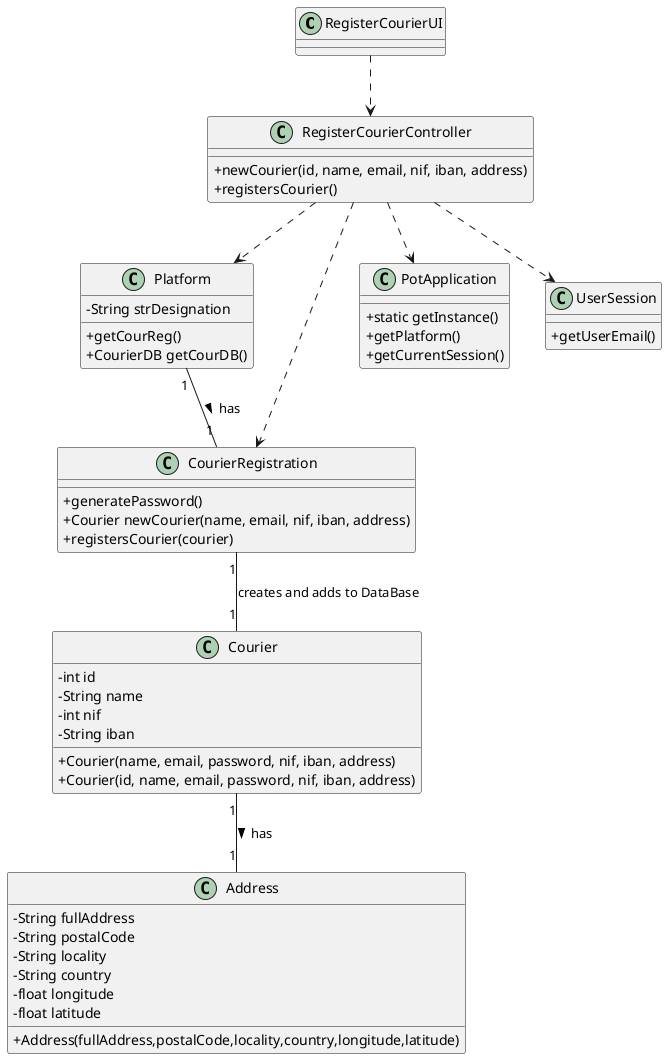 @startuml
skinparam classAttributeIconSize 0


class RegisterCourierUI {
    
}

class RegisterCourierController {
    
  +newCourier(id, name, email, nif, iban, address)
  +registersCourier()
}

class Platform {
  -String strDesignation
  +getCourReg()
  +CourierDB getCourDB()
}

class CourierRegistration {

  +generatePassword()
  +Courier newCourier(name, email, nif, iban, address)
  +registersCourier(courier)

}


class Courier {
    -int id
    -String name
    -int nif
    -String iban

   +Courier(name, email, password, nif, iban, address)
   +Courier(id, name, email, password, nif, iban, address)

}

class Address{
 -String fullAddress
 -String postalCode
 -String locality
 -String country
 -float longitude
 -float latitude

  +Address(fullAddress,postalCode,locality,country,longitude,latitude)

}

class PotApplication
{
  +static getInstance()
  +getPlatform()
  +getCurrentSession()
}

class UserSession
{
  +getUserEmail()
}

Platform "1" -- "1" CourierRegistration: has >

CourierRegistration "1" -- "1" Courier : creates and adds to DataBase

RegisterCourierUI ..> RegisterCourierController

RegisterCourierController ..> Platform
RegisterCourierController ..> CourierRegistration
RegisterCourierController ..> PotApplication
RegisterCourierController ..> UserSession

Courier "1" -- "1" Address: has  >

@enduml


